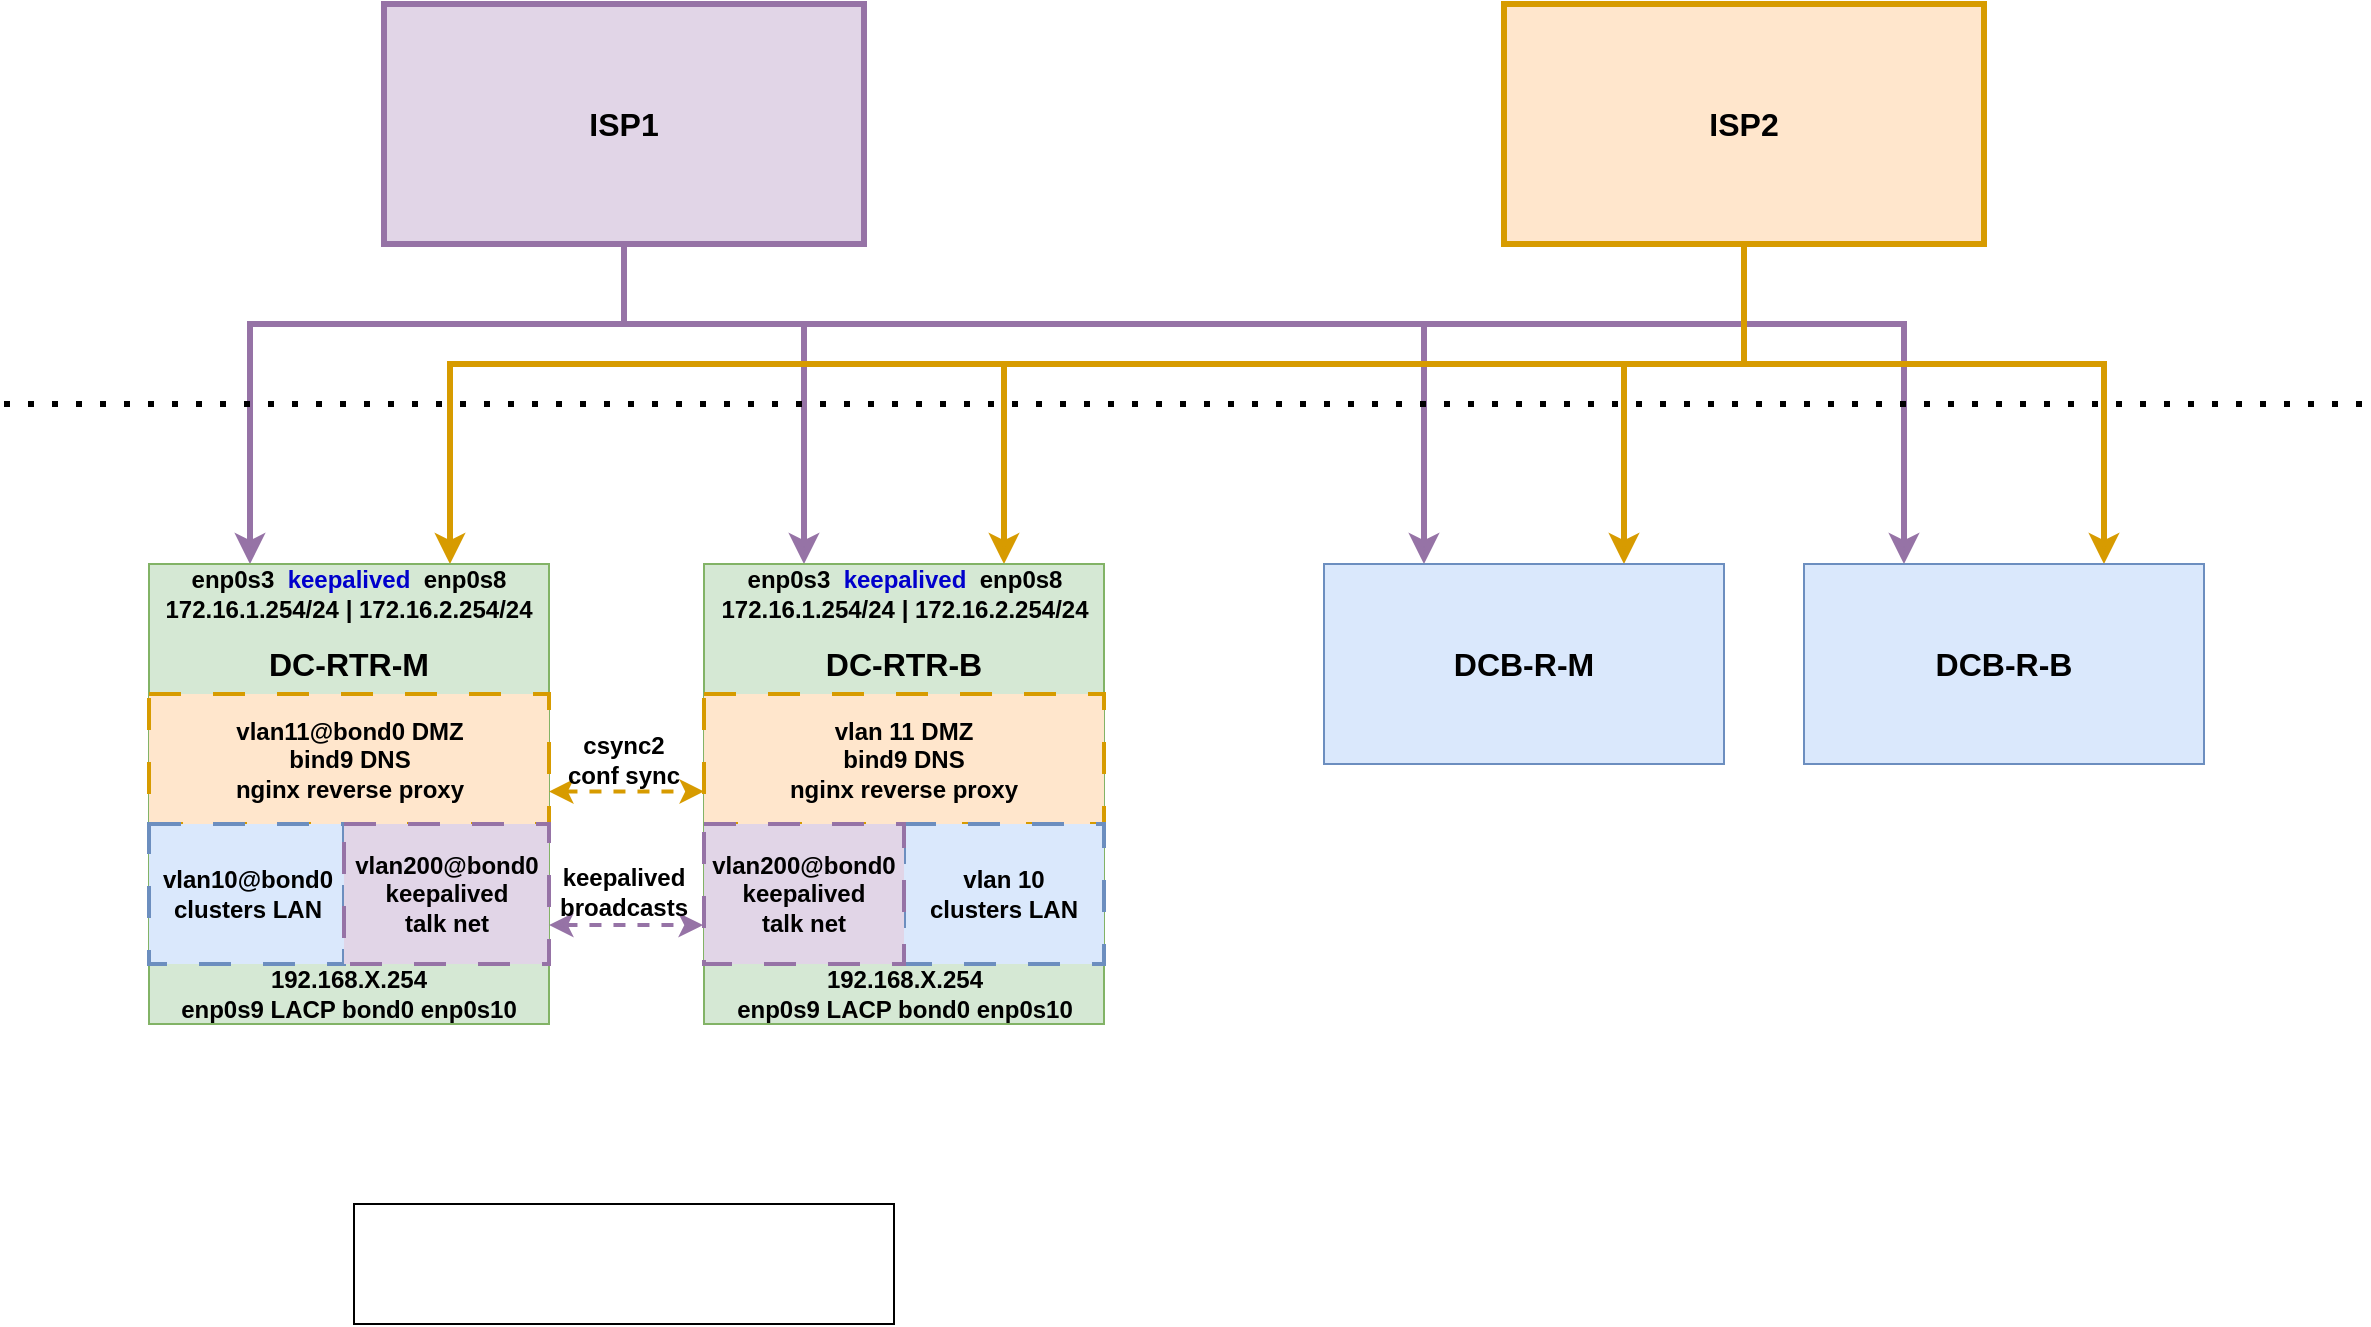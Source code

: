 <mxfile version="22.0.2" type="device">
  <diagram name="Page-1" id="IT8xFHg77yLzhzWXmNTj">
    <mxGraphModel dx="978" dy="571" grid="1" gridSize="10" guides="1" tooltips="1" connect="1" arrows="1" fold="1" page="1" pageScale="1" pageWidth="1200" pageHeight="1200" math="0" shadow="0">
      <root>
        <mxCell id="0" />
        <mxCell id="1" parent="0" />
        <mxCell id="-HvJBIJbThmDGFOvclF1-8" style="edgeStyle=orthogonalEdgeStyle;rounded=0;orthogonalLoop=1;jettySize=auto;html=1;entryX=0.25;entryY=0;entryDx=0;entryDy=0;strokeWidth=3;fillColor=#e1d5e7;strokeColor=#9673a6;" parent="1" source="-HvJBIJbThmDGFOvclF1-1" target="-HvJBIJbThmDGFOvclF1-3" edge="1">
          <mxGeometry relative="1" as="geometry">
            <Array as="points">
              <mxPoint x="320" y="240" />
              <mxPoint x="133" y="240" />
              <mxPoint x="133" y="360" />
            </Array>
          </mxGeometry>
        </mxCell>
        <mxCell id="-HvJBIJbThmDGFOvclF1-9" style="edgeStyle=orthogonalEdgeStyle;rounded=0;orthogonalLoop=1;jettySize=auto;html=1;entryX=0.25;entryY=0;entryDx=0;entryDy=0;strokeWidth=3;fillColor=#e1d5e7;strokeColor=#9673a6;" parent="1" source="-HvJBIJbThmDGFOvclF1-1" target="-HvJBIJbThmDGFOvclF1-4" edge="1">
          <mxGeometry relative="1" as="geometry">
            <Array as="points">
              <mxPoint x="320" y="240" />
              <mxPoint x="410" y="240" />
            </Array>
          </mxGeometry>
        </mxCell>
        <mxCell id="-HvJBIJbThmDGFOvclF1-10" style="edgeStyle=orthogonalEdgeStyle;rounded=0;orthogonalLoop=1;jettySize=auto;html=1;entryX=0.25;entryY=0;entryDx=0;entryDy=0;strokeWidth=3;fillColor=#e1d5e7;strokeColor=#9673a6;" parent="1" source="-HvJBIJbThmDGFOvclF1-1" target="-HvJBIJbThmDGFOvclF1-5" edge="1">
          <mxGeometry relative="1" as="geometry">
            <Array as="points">
              <mxPoint x="320" y="240" />
              <mxPoint x="720" y="240" />
            </Array>
          </mxGeometry>
        </mxCell>
        <mxCell id="-HvJBIJbThmDGFOvclF1-11" style="edgeStyle=orthogonalEdgeStyle;rounded=0;orthogonalLoop=1;jettySize=auto;html=1;entryX=0.25;entryY=0;entryDx=0;entryDy=0;strokeWidth=3;fillColor=#e1d5e7;strokeColor=#9673a6;" parent="1" source="-HvJBIJbThmDGFOvclF1-1" target="-HvJBIJbThmDGFOvclF1-6" edge="1">
          <mxGeometry relative="1" as="geometry">
            <Array as="points">
              <mxPoint x="320" y="240" />
              <mxPoint x="960" y="240" />
            </Array>
          </mxGeometry>
        </mxCell>
        <mxCell id="-HvJBIJbThmDGFOvclF1-1" value="&lt;b&gt;&lt;font style=&quot;font-size: 16px;&quot;&gt;ISP1&lt;br&gt;&lt;/font&gt;&lt;/b&gt;" style="rounded=0;whiteSpace=wrap;html=1;strokeWidth=3;fillColor=#e1d5e7;strokeColor=#9673a6;" parent="1" vertex="1">
          <mxGeometry x="200" y="80" width="240" height="120" as="geometry" />
        </mxCell>
        <mxCell id="-HvJBIJbThmDGFOvclF1-15" style="edgeStyle=orthogonalEdgeStyle;rounded=0;orthogonalLoop=1;jettySize=auto;html=1;entryX=0.75;entryY=0;entryDx=0;entryDy=0;strokeWidth=3;fillColor=#ffe6cc;strokeColor=#d79b00;" parent="1" source="-HvJBIJbThmDGFOvclF1-2" target="-HvJBIJbThmDGFOvclF1-3" edge="1">
          <mxGeometry relative="1" as="geometry">
            <Array as="points">
              <mxPoint x="880" y="260" />
              <mxPoint x="233" y="260" />
              <mxPoint x="233" y="360" />
            </Array>
          </mxGeometry>
        </mxCell>
        <mxCell id="-HvJBIJbThmDGFOvclF1-16" style="edgeStyle=orthogonalEdgeStyle;rounded=0;orthogonalLoop=1;jettySize=auto;html=1;entryX=0.75;entryY=0;entryDx=0;entryDy=0;strokeWidth=3;fillColor=#ffe6cc;strokeColor=#d79b00;" parent="1" source="-HvJBIJbThmDGFOvclF1-2" target="-HvJBIJbThmDGFOvclF1-4" edge="1">
          <mxGeometry relative="1" as="geometry">
            <Array as="points">
              <mxPoint x="880" y="260" />
              <mxPoint x="510" y="260" />
            </Array>
          </mxGeometry>
        </mxCell>
        <mxCell id="-HvJBIJbThmDGFOvclF1-17" style="edgeStyle=orthogonalEdgeStyle;rounded=0;orthogonalLoop=1;jettySize=auto;html=1;entryX=0.75;entryY=0;entryDx=0;entryDy=0;strokeWidth=3;fillColor=#ffe6cc;strokeColor=#d79b00;" parent="1" source="-HvJBIJbThmDGFOvclF1-2" target="-HvJBIJbThmDGFOvclF1-5" edge="1">
          <mxGeometry relative="1" as="geometry">
            <Array as="points">
              <mxPoint x="880" y="260" />
              <mxPoint x="820" y="260" />
            </Array>
          </mxGeometry>
        </mxCell>
        <mxCell id="-HvJBIJbThmDGFOvclF1-18" style="edgeStyle=orthogonalEdgeStyle;rounded=0;orthogonalLoop=1;jettySize=auto;html=1;entryX=0.75;entryY=0;entryDx=0;entryDy=0;strokeWidth=3;fillColor=#ffe6cc;strokeColor=#d79b00;" parent="1" source="-HvJBIJbThmDGFOvclF1-2" target="-HvJBIJbThmDGFOvclF1-6" edge="1">
          <mxGeometry relative="1" as="geometry">
            <Array as="points">
              <mxPoint x="880" y="260" />
              <mxPoint x="1060" y="260" />
            </Array>
          </mxGeometry>
        </mxCell>
        <mxCell id="-HvJBIJbThmDGFOvclF1-2" value="&lt;b&gt;&lt;font style=&quot;font-size: 16px;&quot;&gt;ISP2&lt;br&gt;&lt;/font&gt;&lt;/b&gt;" style="rounded=0;whiteSpace=wrap;html=1;strokeWidth=3;fillColor=#ffe6cc;strokeColor=#d79b00;" parent="1" vertex="1">
          <mxGeometry x="760" y="80" width="240" height="120" as="geometry" />
        </mxCell>
        <mxCell id="-HvJBIJbThmDGFOvclF1-3" value="&lt;b&gt;&lt;font style=&quot;font-size: 16px;&quot;&gt;&lt;br&gt;&lt;/font&gt;&lt;/b&gt;" style="rounded=0;whiteSpace=wrap;html=1;fillColor=#d5e8d4;strokeColor=#82b366;" parent="1" vertex="1">
          <mxGeometry x="82.5" y="360" width="200" height="230" as="geometry" />
        </mxCell>
        <mxCell id="-HvJBIJbThmDGFOvclF1-4" value="&lt;b&gt;&lt;font style=&quot;font-size: 16px;&quot;&gt;&lt;br&gt;&lt;/font&gt;&lt;/b&gt;" style="rounded=0;whiteSpace=wrap;html=1;fillColor=#d5e8d4;strokeColor=#82b366;" parent="1" vertex="1">
          <mxGeometry x="360" y="360" width="200" height="230" as="geometry" />
        </mxCell>
        <mxCell id="-HvJBIJbThmDGFOvclF1-5" value="&lt;b&gt;&lt;font style=&quot;font-size: 16px;&quot;&gt;DCB-R-M&lt;br&gt;&lt;/font&gt;&lt;/b&gt;" style="rounded=0;whiteSpace=wrap;html=1;fillColor=#dae8fc;strokeColor=#6c8ebf;" parent="1" vertex="1">
          <mxGeometry x="670" y="360" width="200" height="100" as="geometry" />
        </mxCell>
        <mxCell id="-HvJBIJbThmDGFOvclF1-6" value="&lt;b&gt;&lt;font style=&quot;font-size: 16px;&quot;&gt;DCB-R-B&lt;br&gt;&lt;/font&gt;&lt;/b&gt;" style="rounded=0;whiteSpace=wrap;html=1;fillColor=#dae8fc;strokeColor=#6c8ebf;" parent="1" vertex="1">
          <mxGeometry x="910" y="360" width="200" height="100" as="geometry" />
        </mxCell>
        <mxCell id="-HvJBIJbThmDGFOvclF1-7" value="" style="endArrow=none;dashed=1;html=1;dashPattern=1 3;strokeWidth=3;rounded=0;" parent="1" edge="1">
          <mxGeometry width="50" height="50" relative="1" as="geometry">
            <mxPoint x="10" y="280" as="sourcePoint" />
            <mxPoint x="1190" y="280" as="targetPoint" />
          </mxGeometry>
        </mxCell>
        <mxCell id="OYpHPcC1lHBWoisVfJEp-1" value="&lt;b style=&quot;border-color: var(--border-color);&quot;&gt;&lt;font style=&quot;border-color: var(--border-color); font-size: 16px;&quot;&gt;DC-RTR-B&lt;/font&gt;&lt;/b&gt;" style="text;html=1;strokeColor=none;fillColor=none;align=center;verticalAlign=middle;whiteSpace=wrap;rounded=0;" parent="1" vertex="1">
          <mxGeometry x="415" y="395" width="90" height="30" as="geometry" />
        </mxCell>
        <mxCell id="OYpHPcC1lHBWoisVfJEp-2" value="&lt;b style=&quot;border-color: var(--border-color);&quot;&gt;&lt;font style=&quot;border-color: var(--border-color); font-size: 16px;&quot;&gt;DC-RTR-M&lt;/font&gt;&lt;/b&gt;" style="text;html=1;strokeColor=none;fillColor=none;align=center;verticalAlign=middle;whiteSpace=wrap;rounded=0;" parent="1" vertex="1">
          <mxGeometry x="140" y="395" width="85" height="30" as="geometry" />
        </mxCell>
        <mxCell id="OYpHPcC1lHBWoisVfJEp-3" value="&lt;b&gt;enp0s3&amp;nbsp; &lt;font color=&quot;#0000cc&quot;&gt;keepalived&amp;nbsp;&amp;nbsp;&lt;/font&gt;enp0s8&lt;br&gt;172.16.1.254/24 | 172.16.2.254/24&lt;/b&gt;" style="text;html=1;strokeColor=none;fillColor=none;align=center;verticalAlign=middle;whiteSpace=wrap;rounded=0;" parent="1" vertex="1">
          <mxGeometry x="60" y="360" width="245" height="30" as="geometry" />
        </mxCell>
        <mxCell id="OYpHPcC1lHBWoisVfJEp-4" value="&lt;b&gt;enp0s3&amp;nbsp;&lt;font color=&quot;#000099&quot;&gt; &lt;/font&gt;&lt;font color=&quot;#0000cc&quot;&gt;keepalived&amp;nbsp;&amp;nbsp;&lt;/font&gt;enp0s8&lt;br&gt;172.16.1.254/24 | 172.16.2.254/24&lt;/b&gt;" style="text;html=1;strokeColor=none;fillColor=none;align=center;verticalAlign=middle;whiteSpace=wrap;rounded=0;" parent="1" vertex="1">
          <mxGeometry x="337.5" y="360" width="245" height="30" as="geometry" />
        </mxCell>
        <mxCell id="OYpHPcC1lHBWoisVfJEp-5" value="&lt;b&gt;vlan11@bond0 DMZ&lt;br&gt;bind9 DNS&lt;br&gt;nginx reverse proxy&lt;/b&gt;" style="rounded=0;whiteSpace=wrap;html=1;fillColor=#ffe6cc;strokeColor=#d79b00;dashed=1;dashPattern=8 8;strokeWidth=2;" parent="1" vertex="1">
          <mxGeometry x="82.5" y="425" width="200" height="65" as="geometry" />
        </mxCell>
        <mxCell id="OYpHPcC1lHBWoisVfJEp-6" value="&lt;b&gt;vlan 11 DMZ&lt;br&gt;bind9 DNS&lt;br&gt;nginx reverse proxy&lt;/b&gt;" style="rounded=0;whiteSpace=wrap;html=1;fillColor=#ffe6cc;strokeColor=#d79b00;dashed=1;dashPattern=8 8;strokeWidth=2;" parent="1" vertex="1">
          <mxGeometry x="360" y="425" width="200" height="65" as="geometry" />
        </mxCell>
        <mxCell id="OYpHPcC1lHBWoisVfJEp-7" value="&lt;b&gt;vlan10@bond0&lt;br&gt;clusters LAN&lt;/b&gt;" style="rounded=0;whiteSpace=wrap;html=1;fillColor=#dae8fc;strokeColor=#6c8ebf;dashed=1;dashPattern=8 8;strokeWidth=2;" parent="1" vertex="1">
          <mxGeometry x="82.5" y="490" width="97.5" height="70" as="geometry" />
        </mxCell>
        <mxCell id="OYpHPcC1lHBWoisVfJEp-8" value="&lt;b&gt;vlan 10&lt;br&gt;clusters LAN&lt;/b&gt;" style="rounded=0;whiteSpace=wrap;html=1;fillColor=#dae8fc;strokeColor=#6c8ebf;dashed=1;dashPattern=8 8;strokeWidth=2;" parent="1" vertex="1">
          <mxGeometry x="460" y="490" width="100" height="70" as="geometry" />
        </mxCell>
        <mxCell id="OYpHPcC1lHBWoisVfJEp-9" value="&lt;b&gt;vlan200@bond0&lt;br&gt;keepalived&lt;br&gt;talk net&lt;br&gt;&lt;/b&gt;" style="rounded=0;whiteSpace=wrap;html=1;fillColor=#e1d5e7;strokeColor=#9673a6;dashed=1;dashPattern=8 8;strokeWidth=2;" parent="1" vertex="1">
          <mxGeometry x="180" y="490" width="102.5" height="70" as="geometry" />
        </mxCell>
        <mxCell id="OYpHPcC1lHBWoisVfJEp-11" value="&lt;b&gt;vlan200@bond0&lt;br&gt;keepalived&lt;br&gt;talk net&lt;br&gt;&lt;/b&gt;" style="rounded=0;whiteSpace=wrap;html=1;fillColor=#e1d5e7;strokeColor=#9673a6;dashed=1;dashPattern=8 8;strokeWidth=2;" parent="1" vertex="1">
          <mxGeometry x="360" y="490" width="100" height="70" as="geometry" />
        </mxCell>
        <mxCell id="OYpHPcC1lHBWoisVfJEp-12" value="&lt;b style=&quot;border-color: var(--border-color);&quot;&gt;192.168.X.254&lt;/b&gt;&lt;b&gt;&lt;br&gt;enp0s9 LACP bond0 enp0s10&lt;br&gt;&lt;/b&gt;" style="text;html=1;strokeColor=none;fillColor=none;align=center;verticalAlign=middle;whiteSpace=wrap;rounded=0;" parent="1" vertex="1">
          <mxGeometry x="60" y="560" width="245" height="30" as="geometry" />
        </mxCell>
        <mxCell id="OYpHPcC1lHBWoisVfJEp-15" value="&lt;b style=&quot;border-color: var(--border-color);&quot;&gt;192.168.X.254&lt;/b&gt;&lt;b&gt;&lt;br&gt;enp0s9 LACP bond0 enp0s10&lt;br&gt;&lt;/b&gt;" style="text;html=1;strokeColor=none;fillColor=none;align=center;verticalAlign=middle;whiteSpace=wrap;rounded=0;" parent="1" vertex="1">
          <mxGeometry x="337.5" y="560" width="245" height="30" as="geometry" />
        </mxCell>
        <mxCell id="OYpHPcC1lHBWoisVfJEp-16" value="" style="rounded=0;whiteSpace=wrap;html=1;" parent="1" vertex="1">
          <mxGeometry x="185" y="680" width="270" height="60" as="geometry" />
        </mxCell>
        <mxCell id="IsdBpr9_Rx_rpJzRp06s-1" value="" style="endArrow=classic;startArrow=classic;html=1;rounded=0;exitX=1;exitY=0.75;exitDx=0;exitDy=0;entryX=0;entryY=0.75;entryDx=0;entryDy=0;dashed=1;fillColor=#ffe6cc;strokeColor=#d79b00;strokeWidth=2;" edge="1" parent="1" source="OYpHPcC1lHBWoisVfJEp-5" target="OYpHPcC1lHBWoisVfJEp-6">
          <mxGeometry width="50" height="50" relative="1" as="geometry">
            <mxPoint x="310" y="540" as="sourcePoint" />
            <mxPoint x="360" y="490" as="targetPoint" />
          </mxGeometry>
        </mxCell>
        <mxCell id="IsdBpr9_Rx_rpJzRp06s-2" value="&lt;b&gt;csync2&lt;br&gt;conf sync&lt;/b&gt;" style="text;html=1;strokeColor=none;fillColor=none;align=center;verticalAlign=middle;whiteSpace=wrap;rounded=0;" vertex="1" parent="1">
          <mxGeometry x="290" y="442.5" width="60" height="30" as="geometry" />
        </mxCell>
        <mxCell id="IsdBpr9_Rx_rpJzRp06s-3" value="" style="endArrow=classic;startArrow=classic;html=1;rounded=0;exitX=1;exitY=0.75;exitDx=0;exitDy=0;entryX=0;entryY=0.75;entryDx=0;entryDy=0;dashed=1;fillColor=#e1d5e7;strokeColor=#9673a6;strokeWidth=2;" edge="1" parent="1">
          <mxGeometry width="50" height="50" relative="1" as="geometry">
            <mxPoint x="282.5" y="540.55" as="sourcePoint" />
            <mxPoint x="359.5" y="540.55" as="targetPoint" />
          </mxGeometry>
        </mxCell>
        <mxCell id="IsdBpr9_Rx_rpJzRp06s-4" value="&lt;b&gt;keepalived&lt;br&gt;broadcasts&lt;/b&gt;" style="text;html=1;strokeColor=none;fillColor=none;align=center;verticalAlign=middle;whiteSpace=wrap;rounded=0;" vertex="1" parent="1">
          <mxGeometry x="289.5" y="509.05" width="60" height="30" as="geometry" />
        </mxCell>
      </root>
    </mxGraphModel>
  </diagram>
</mxfile>
